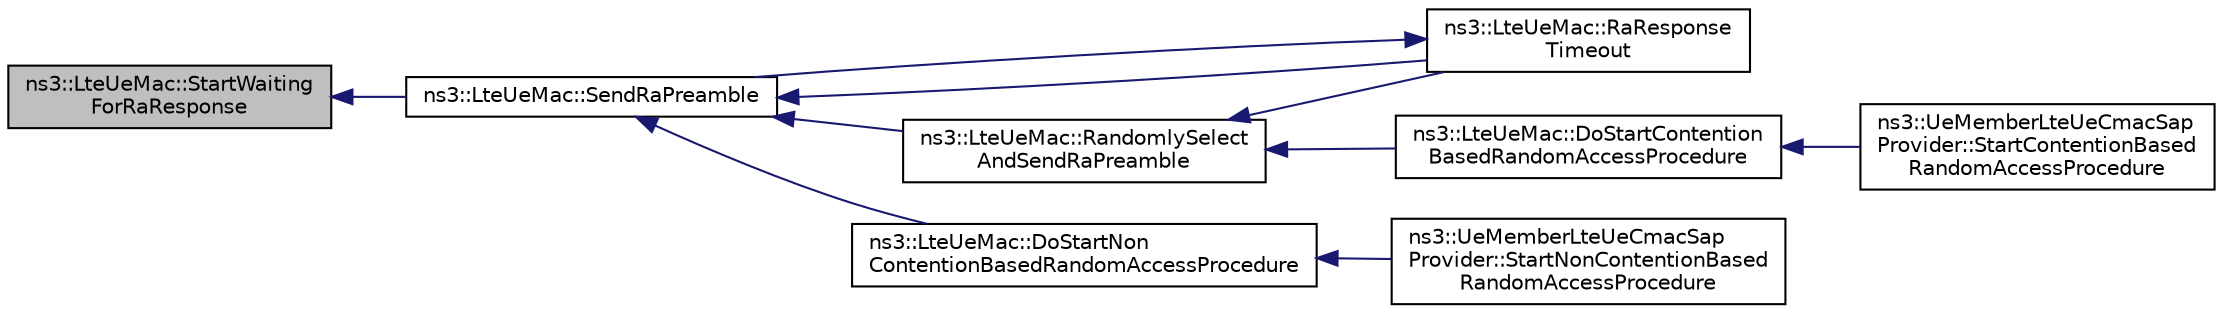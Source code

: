 digraph "ns3::LteUeMac::StartWaitingForRaResponse"
{
  edge [fontname="Helvetica",fontsize="10",labelfontname="Helvetica",labelfontsize="10"];
  node [fontname="Helvetica",fontsize="10",shape=record];
  rankdir="LR";
  Node1 [label="ns3::LteUeMac::StartWaiting\lForRaResponse",height=0.2,width=0.4,color="black", fillcolor="grey75", style="filled", fontcolor="black"];
  Node1 -> Node2 [dir="back",color="midnightblue",fontsize="10",style="solid"];
  Node2 [label="ns3::LteUeMac::SendRaPreamble",height=0.2,width=0.4,color="black", fillcolor="white", style="filled",URL="$d2/d26/classns3_1_1LteUeMac.html#af12f81d4d148f3f592f428311eac6d52"];
  Node2 -> Node3 [dir="back",color="midnightblue",fontsize="10",style="solid"];
  Node3 [label="ns3::LteUeMac::RandomlySelect\lAndSendRaPreamble",height=0.2,width=0.4,color="black", fillcolor="white", style="filled",URL="$d2/d26/classns3_1_1LteUeMac.html#adde9572bc280b188a467be8868a87f14"];
  Node3 -> Node4 [dir="back",color="midnightblue",fontsize="10",style="solid"];
  Node4 [label="ns3::LteUeMac::RaResponse\lTimeout",height=0.2,width=0.4,color="black", fillcolor="white", style="filled",URL="$d2/d26/classns3_1_1LteUeMac.html#a19488a21b439bf9eb830ccb2fdee32a4"];
  Node4 -> Node2 [dir="back",color="midnightblue",fontsize="10",style="solid"];
  Node3 -> Node5 [dir="back",color="midnightblue",fontsize="10",style="solid"];
  Node5 [label="ns3::LteUeMac::DoStartContention\lBasedRandomAccessProcedure",height=0.2,width=0.4,color="black", fillcolor="white", style="filled",URL="$d2/d26/classns3_1_1LteUeMac.html#ae024404f1a77f77585df4536772f778c"];
  Node5 -> Node6 [dir="back",color="midnightblue",fontsize="10",style="solid"];
  Node6 [label="ns3::UeMemberLteUeCmacSap\lProvider::StartContentionBased\lRandomAccessProcedure",height=0.2,width=0.4,color="black", fillcolor="white", style="filled",URL="$de/d8f/classns3_1_1UeMemberLteUeCmacSapProvider.html#a6208f805f186807f4696669db0a428ee"];
  Node2 -> Node4 [dir="back",color="midnightblue",fontsize="10",style="solid"];
  Node2 -> Node7 [dir="back",color="midnightblue",fontsize="10",style="solid"];
  Node7 [label="ns3::LteUeMac::DoStartNon\lContentionBasedRandomAccessProcedure",height=0.2,width=0.4,color="black", fillcolor="white", style="filled",URL="$d2/d26/classns3_1_1LteUeMac.html#ace6376d23fe64780db0d61956ff123d6"];
  Node7 -> Node8 [dir="back",color="midnightblue",fontsize="10",style="solid"];
  Node8 [label="ns3::UeMemberLteUeCmacSap\lProvider::StartNonContentionBased\lRandomAccessProcedure",height=0.2,width=0.4,color="black", fillcolor="white", style="filled",URL="$de/d8f/classns3_1_1UeMemberLteUeCmacSapProvider.html#ac9faae2f29511fa9f063fb7c45a7846b"];
}
